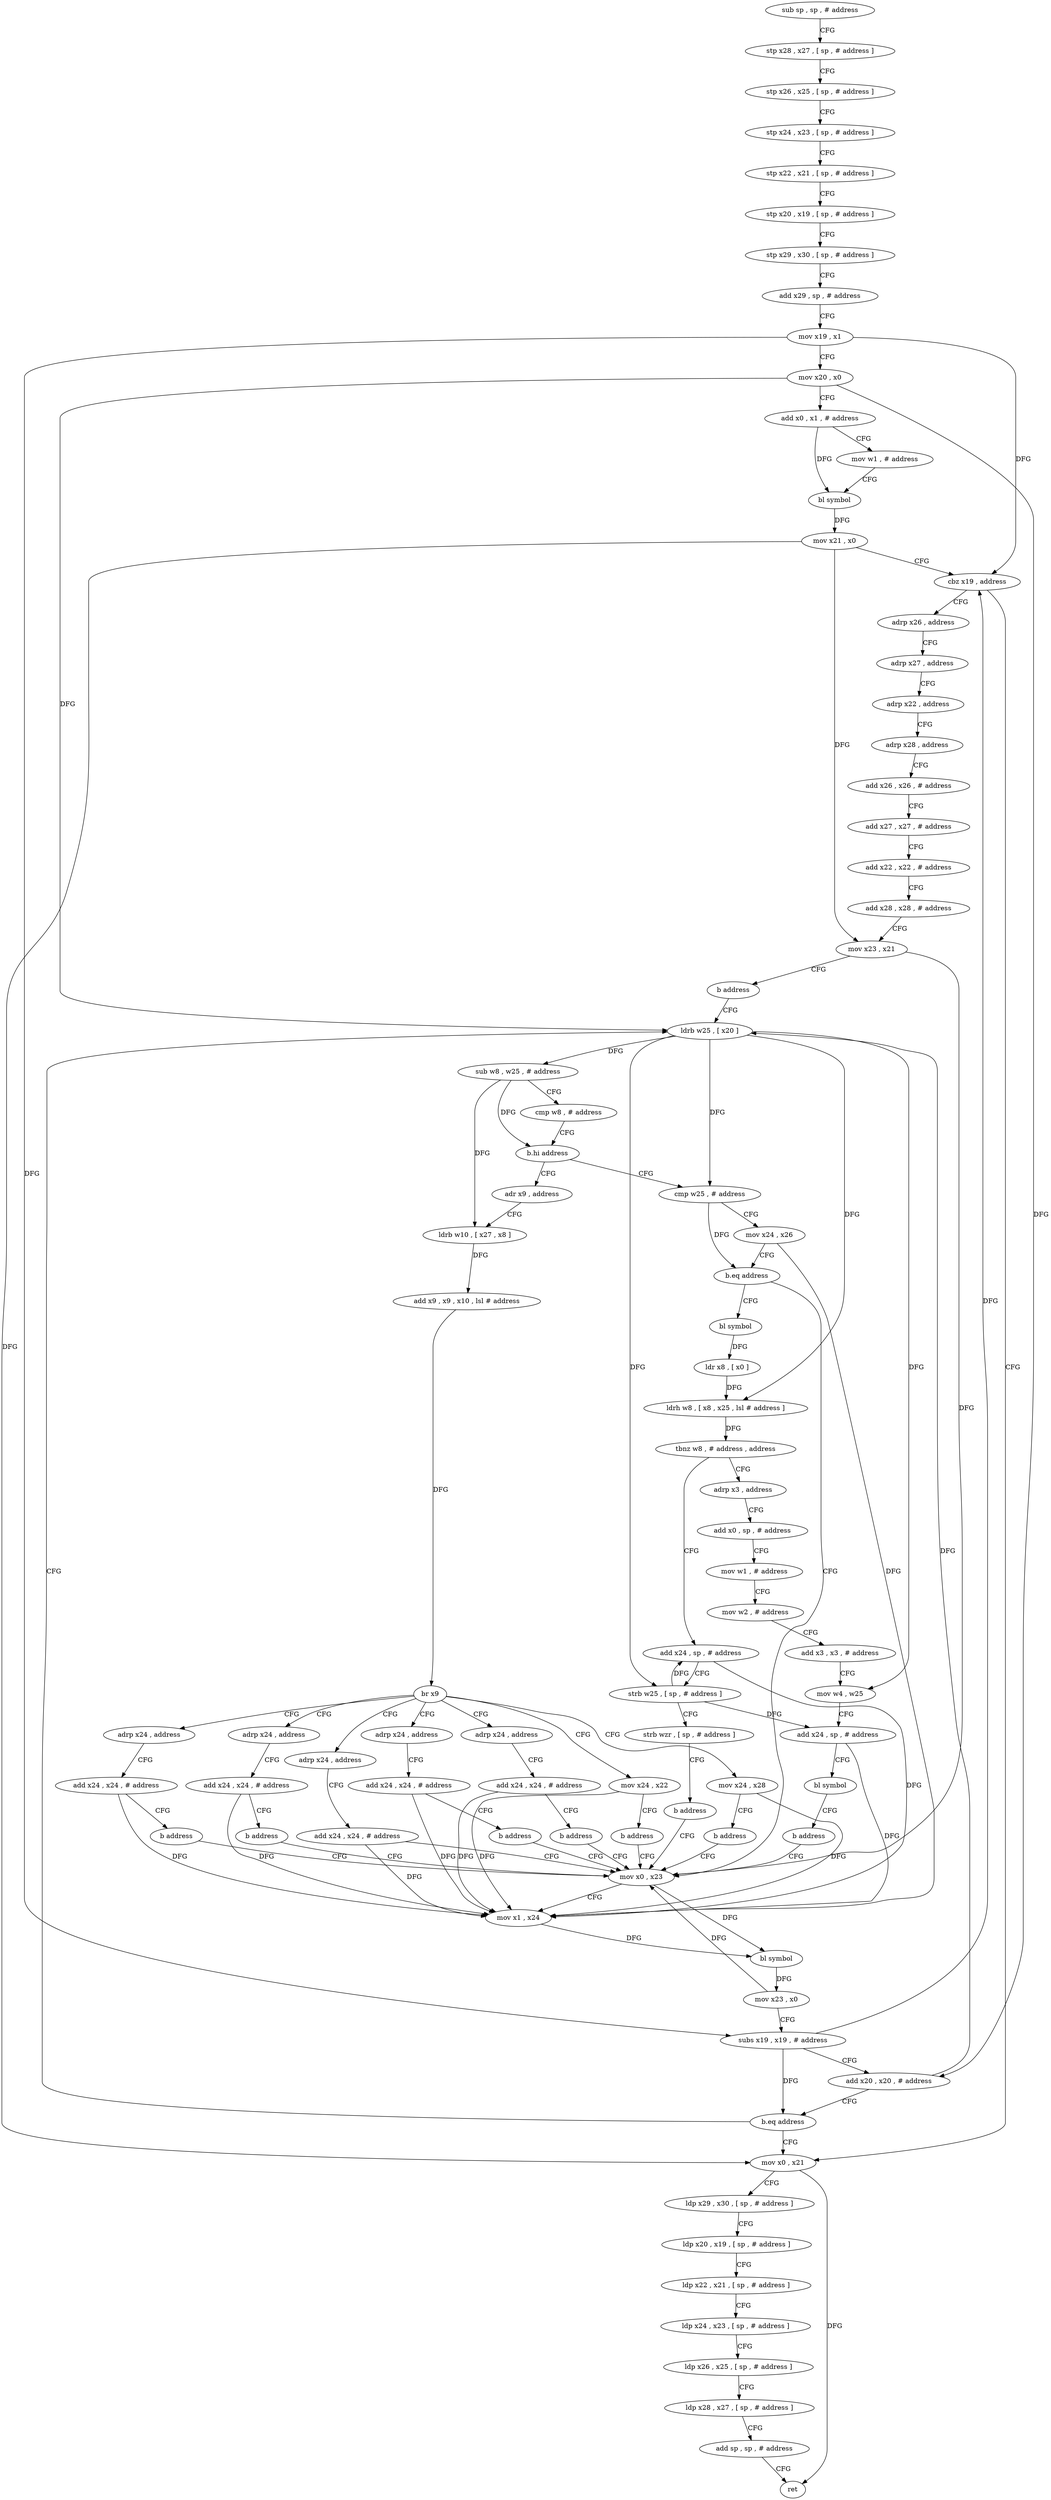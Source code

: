 digraph "func" {
"4208616" [label = "sub sp , sp , # address" ]
"4208620" [label = "stp x28 , x27 , [ sp , # address ]" ]
"4208624" [label = "stp x26 , x25 , [ sp , # address ]" ]
"4208628" [label = "stp x24 , x23 , [ sp , # address ]" ]
"4208632" [label = "stp x22 , x21 , [ sp , # address ]" ]
"4208636" [label = "stp x20 , x19 , [ sp , # address ]" ]
"4208640" [label = "stp x29 , x30 , [ sp , # address ]" ]
"4208644" [label = "add x29 , sp , # address" ]
"4208648" [label = "mov x19 , x1" ]
"4208652" [label = "mov x20 , x0" ]
"4208656" [label = "add x0 , x1 , # address" ]
"4208660" [label = "mov w1 , # address" ]
"4208664" [label = "bl symbol" ]
"4208668" [label = "mov x21 , x0" ]
"4208672" [label = "cbz x19 , address" ]
"4208928" [label = "mov x0 , x21" ]
"4208676" [label = "adrp x26 , address" ]
"4208932" [label = "ldp x29 , x30 , [ sp , # address ]" ]
"4208936" [label = "ldp x20 , x19 , [ sp , # address ]" ]
"4208940" [label = "ldp x22 , x21 , [ sp , # address ]" ]
"4208944" [label = "ldp x24 , x23 , [ sp , # address ]" ]
"4208948" [label = "ldp x26 , x25 , [ sp , # address ]" ]
"4208952" [label = "ldp x28 , x27 , [ sp , # address ]" ]
"4208956" [label = "add sp , sp , # address" ]
"4208960" [label = "ret" ]
"4208680" [label = "adrp x27 , address" ]
"4208684" [label = "adrp x22 , address" ]
"4208688" [label = "adrp x28 , address" ]
"4208692" [label = "add x26 , x26 , # address" ]
"4208696" [label = "add x27 , x27 , # address" ]
"4208700" [label = "add x22 , x22 , # address" ]
"4208704" [label = "add x28 , x28 , # address" ]
"4208708" [label = "mov x23 , x21" ]
"4208712" [label = "b address" ]
"4208752" [label = "ldrb w25 , [ x20 ]" ]
"4208756" [label = "sub w8 , w25 , # address" ]
"4208760" [label = "cmp w8 , # address" ]
"4208764" [label = "b.hi address" ]
"4208796" [label = "cmp w25 , # address" ]
"4208768" [label = "adr x9 , address" ]
"4208800" [label = "mov x24 , x26" ]
"4208804" [label = "b.eq address" ]
"4208724" [label = "mov x0 , x23" ]
"4208808" [label = "bl symbol" ]
"4208772" [label = "ldrb w10 , [ x27 , x8 ]" ]
"4208776" [label = "add x9 , x9 , x10 , lsl # address" ]
"4208780" [label = "br x9" ]
"4208716" [label = "adrp x24 , address" ]
"4208784" [label = "adrp x24 , address" ]
"4208860" [label = "adrp x24 , address" ]
"4208872" [label = "adrp x24 , address" ]
"4208884" [label = "adrp x24 , address" ]
"4208896" [label = "mov x24 , x22" ]
"4208904" [label = "mov x24 , x28" ]
"4208728" [label = "mov x1 , x24" ]
"4208732" [label = "bl symbol" ]
"4208736" [label = "mov x23 , x0" ]
"4208740" [label = "subs x19 , x19 , # address" ]
"4208744" [label = "add x20 , x20 , # address" ]
"4208748" [label = "b.eq address" ]
"4208812" [label = "ldr x8 , [ x0 ]" ]
"4208816" [label = "ldrh w8 , [ x8 , x25 , lsl # address ]" ]
"4208820" [label = "tbnz w8 , # address , address" ]
"4208912" [label = "add x24 , sp , # address" ]
"4208824" [label = "adrp x3 , address" ]
"4208720" [label = "add x24 , x24 , # address" ]
"4208788" [label = "add x24 , x24 , # address" ]
"4208792" [label = "b address" ]
"4208864" [label = "add x24 , x24 , # address" ]
"4208868" [label = "b address" ]
"4208876" [label = "add x24 , x24 , # address" ]
"4208880" [label = "b address" ]
"4208888" [label = "add x24 , x24 , # address" ]
"4208892" [label = "b address" ]
"4208900" [label = "b address" ]
"4208908" [label = "b address" ]
"4208916" [label = "strb w25 , [ sp , # address ]" ]
"4208920" [label = "strb wzr , [ sp , # address ]" ]
"4208924" [label = "b address" ]
"4208828" [label = "add x0 , sp , # address" ]
"4208832" [label = "mov w1 , # address" ]
"4208836" [label = "mov w2 , # address" ]
"4208840" [label = "add x3 , x3 , # address" ]
"4208844" [label = "mov w4 , w25" ]
"4208848" [label = "add x24 , sp , # address" ]
"4208852" [label = "bl symbol" ]
"4208856" [label = "b address" ]
"4208616" -> "4208620" [ label = "CFG" ]
"4208620" -> "4208624" [ label = "CFG" ]
"4208624" -> "4208628" [ label = "CFG" ]
"4208628" -> "4208632" [ label = "CFG" ]
"4208632" -> "4208636" [ label = "CFG" ]
"4208636" -> "4208640" [ label = "CFG" ]
"4208640" -> "4208644" [ label = "CFG" ]
"4208644" -> "4208648" [ label = "CFG" ]
"4208648" -> "4208652" [ label = "CFG" ]
"4208648" -> "4208672" [ label = "DFG" ]
"4208648" -> "4208740" [ label = "DFG" ]
"4208652" -> "4208656" [ label = "CFG" ]
"4208652" -> "4208752" [ label = "DFG" ]
"4208652" -> "4208744" [ label = "DFG" ]
"4208656" -> "4208660" [ label = "CFG" ]
"4208656" -> "4208664" [ label = "DFG" ]
"4208660" -> "4208664" [ label = "CFG" ]
"4208664" -> "4208668" [ label = "DFG" ]
"4208668" -> "4208672" [ label = "CFG" ]
"4208668" -> "4208928" [ label = "DFG" ]
"4208668" -> "4208708" [ label = "DFG" ]
"4208672" -> "4208928" [ label = "CFG" ]
"4208672" -> "4208676" [ label = "CFG" ]
"4208928" -> "4208932" [ label = "CFG" ]
"4208928" -> "4208960" [ label = "DFG" ]
"4208676" -> "4208680" [ label = "CFG" ]
"4208932" -> "4208936" [ label = "CFG" ]
"4208936" -> "4208940" [ label = "CFG" ]
"4208940" -> "4208944" [ label = "CFG" ]
"4208944" -> "4208948" [ label = "CFG" ]
"4208948" -> "4208952" [ label = "CFG" ]
"4208952" -> "4208956" [ label = "CFG" ]
"4208956" -> "4208960" [ label = "CFG" ]
"4208680" -> "4208684" [ label = "CFG" ]
"4208684" -> "4208688" [ label = "CFG" ]
"4208688" -> "4208692" [ label = "CFG" ]
"4208692" -> "4208696" [ label = "CFG" ]
"4208696" -> "4208700" [ label = "CFG" ]
"4208700" -> "4208704" [ label = "CFG" ]
"4208704" -> "4208708" [ label = "CFG" ]
"4208708" -> "4208712" [ label = "CFG" ]
"4208708" -> "4208724" [ label = "DFG" ]
"4208712" -> "4208752" [ label = "CFG" ]
"4208752" -> "4208756" [ label = "DFG" ]
"4208752" -> "4208796" [ label = "DFG" ]
"4208752" -> "4208816" [ label = "DFG" ]
"4208752" -> "4208916" [ label = "DFG" ]
"4208752" -> "4208844" [ label = "DFG" ]
"4208756" -> "4208760" [ label = "CFG" ]
"4208756" -> "4208764" [ label = "DFG" ]
"4208756" -> "4208772" [ label = "DFG" ]
"4208760" -> "4208764" [ label = "CFG" ]
"4208764" -> "4208796" [ label = "CFG" ]
"4208764" -> "4208768" [ label = "CFG" ]
"4208796" -> "4208800" [ label = "CFG" ]
"4208796" -> "4208804" [ label = "DFG" ]
"4208768" -> "4208772" [ label = "CFG" ]
"4208800" -> "4208804" [ label = "CFG" ]
"4208800" -> "4208728" [ label = "DFG" ]
"4208804" -> "4208724" [ label = "CFG" ]
"4208804" -> "4208808" [ label = "CFG" ]
"4208724" -> "4208728" [ label = "CFG" ]
"4208724" -> "4208732" [ label = "DFG" ]
"4208808" -> "4208812" [ label = "DFG" ]
"4208772" -> "4208776" [ label = "DFG" ]
"4208776" -> "4208780" [ label = "DFG" ]
"4208780" -> "4208716" [ label = "CFG" ]
"4208780" -> "4208784" [ label = "CFG" ]
"4208780" -> "4208860" [ label = "CFG" ]
"4208780" -> "4208872" [ label = "CFG" ]
"4208780" -> "4208884" [ label = "CFG" ]
"4208780" -> "4208896" [ label = "CFG" ]
"4208780" -> "4208904" [ label = "CFG" ]
"4208716" -> "4208720" [ label = "CFG" ]
"4208784" -> "4208788" [ label = "CFG" ]
"4208860" -> "4208864" [ label = "CFG" ]
"4208872" -> "4208876" [ label = "CFG" ]
"4208884" -> "4208888" [ label = "CFG" ]
"4208896" -> "4208900" [ label = "CFG" ]
"4208896" -> "4208728" [ label = "DFG" ]
"4208904" -> "4208908" [ label = "CFG" ]
"4208904" -> "4208728" [ label = "DFG" ]
"4208728" -> "4208732" [ label = "DFG" ]
"4208732" -> "4208736" [ label = "DFG" ]
"4208736" -> "4208740" [ label = "CFG" ]
"4208736" -> "4208724" [ label = "DFG" ]
"4208740" -> "4208744" [ label = "CFG" ]
"4208740" -> "4208672" [ label = "DFG" ]
"4208740" -> "4208748" [ label = "DFG" ]
"4208744" -> "4208748" [ label = "CFG" ]
"4208744" -> "4208752" [ label = "DFG" ]
"4208748" -> "4208928" [ label = "CFG" ]
"4208748" -> "4208752" [ label = "CFG" ]
"4208812" -> "4208816" [ label = "DFG" ]
"4208816" -> "4208820" [ label = "DFG" ]
"4208820" -> "4208912" [ label = "CFG" ]
"4208820" -> "4208824" [ label = "CFG" ]
"4208912" -> "4208916" [ label = "CFG" ]
"4208912" -> "4208728" [ label = "DFG" ]
"4208824" -> "4208828" [ label = "CFG" ]
"4208720" -> "4208724" [ label = "CFG" ]
"4208720" -> "4208728" [ label = "DFG" ]
"4208788" -> "4208792" [ label = "CFG" ]
"4208788" -> "4208728" [ label = "DFG" ]
"4208792" -> "4208724" [ label = "CFG" ]
"4208864" -> "4208868" [ label = "CFG" ]
"4208864" -> "4208728" [ label = "DFG" ]
"4208868" -> "4208724" [ label = "CFG" ]
"4208876" -> "4208880" [ label = "CFG" ]
"4208876" -> "4208728" [ label = "DFG" ]
"4208880" -> "4208724" [ label = "CFG" ]
"4208888" -> "4208892" [ label = "CFG" ]
"4208888" -> "4208728" [ label = "DFG" ]
"4208892" -> "4208724" [ label = "CFG" ]
"4208900" -> "4208724" [ label = "CFG" ]
"4208908" -> "4208724" [ label = "CFG" ]
"4208916" -> "4208920" [ label = "CFG" ]
"4208916" -> "4208912" [ label = "DFG" ]
"4208916" -> "4208848" [ label = "DFG" ]
"4208920" -> "4208924" [ label = "CFG" ]
"4208924" -> "4208724" [ label = "CFG" ]
"4208828" -> "4208832" [ label = "CFG" ]
"4208832" -> "4208836" [ label = "CFG" ]
"4208836" -> "4208840" [ label = "CFG" ]
"4208840" -> "4208844" [ label = "CFG" ]
"4208844" -> "4208848" [ label = "CFG" ]
"4208848" -> "4208852" [ label = "CFG" ]
"4208848" -> "4208728" [ label = "DFG" ]
"4208852" -> "4208856" [ label = "CFG" ]
"4208856" -> "4208724" [ label = "CFG" ]
}
